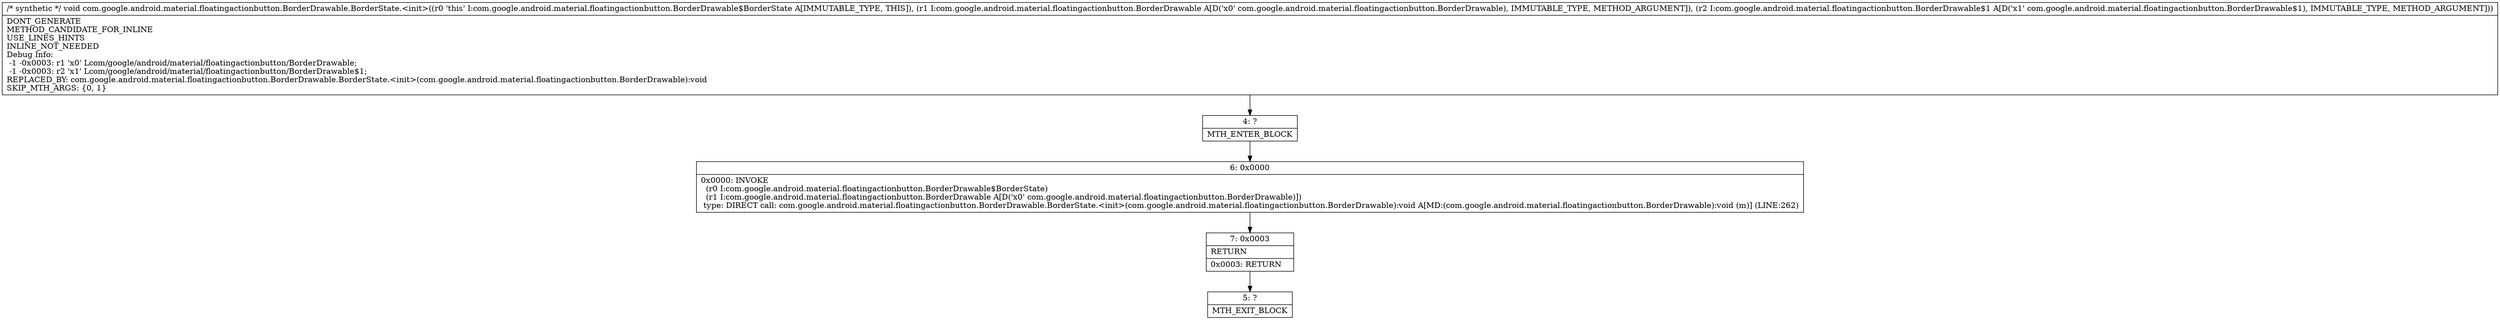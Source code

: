 digraph "CFG forcom.google.android.material.floatingactionbutton.BorderDrawable.BorderState.\<init\>(Lcom\/google\/android\/material\/floatingactionbutton\/BorderDrawable;Lcom\/google\/android\/material\/floatingactionbutton\/BorderDrawable$1;)V" {
Node_4 [shape=record,label="{4\:\ ?|MTH_ENTER_BLOCK\l}"];
Node_6 [shape=record,label="{6\:\ 0x0000|0x0000: INVOKE  \l  (r0 I:com.google.android.material.floatingactionbutton.BorderDrawable$BorderState)\l  (r1 I:com.google.android.material.floatingactionbutton.BorderDrawable A[D('x0' com.google.android.material.floatingactionbutton.BorderDrawable)])\l type: DIRECT call: com.google.android.material.floatingactionbutton.BorderDrawable.BorderState.\<init\>(com.google.android.material.floatingactionbutton.BorderDrawable):void A[MD:(com.google.android.material.floatingactionbutton.BorderDrawable):void (m)] (LINE:262)\l}"];
Node_7 [shape=record,label="{7\:\ 0x0003|RETURN\l|0x0003: RETURN   \l}"];
Node_5 [shape=record,label="{5\:\ ?|MTH_EXIT_BLOCK\l}"];
MethodNode[shape=record,label="{\/* synthetic *\/ void com.google.android.material.floatingactionbutton.BorderDrawable.BorderState.\<init\>((r0 'this' I:com.google.android.material.floatingactionbutton.BorderDrawable$BorderState A[IMMUTABLE_TYPE, THIS]), (r1 I:com.google.android.material.floatingactionbutton.BorderDrawable A[D('x0' com.google.android.material.floatingactionbutton.BorderDrawable), IMMUTABLE_TYPE, METHOD_ARGUMENT]), (r2 I:com.google.android.material.floatingactionbutton.BorderDrawable$1 A[D('x1' com.google.android.material.floatingactionbutton.BorderDrawable$1), IMMUTABLE_TYPE, METHOD_ARGUMENT]))  | DONT_GENERATE\lMETHOD_CANDIDATE_FOR_INLINE\lUSE_LINES_HINTS\lINLINE_NOT_NEEDED\lDebug Info:\l  \-1 \-0x0003: r1 'x0' Lcom\/google\/android\/material\/floatingactionbutton\/BorderDrawable;\l  \-1 \-0x0003: r2 'x1' Lcom\/google\/android\/material\/floatingactionbutton\/BorderDrawable$1;\lREPLACED_BY: com.google.android.material.floatingactionbutton.BorderDrawable.BorderState.\<init\>(com.google.android.material.floatingactionbutton.BorderDrawable):void\lSKIP_MTH_ARGS: \{0, 1\}\l}"];
MethodNode -> Node_4;Node_4 -> Node_6;
Node_6 -> Node_7;
Node_7 -> Node_5;
}

